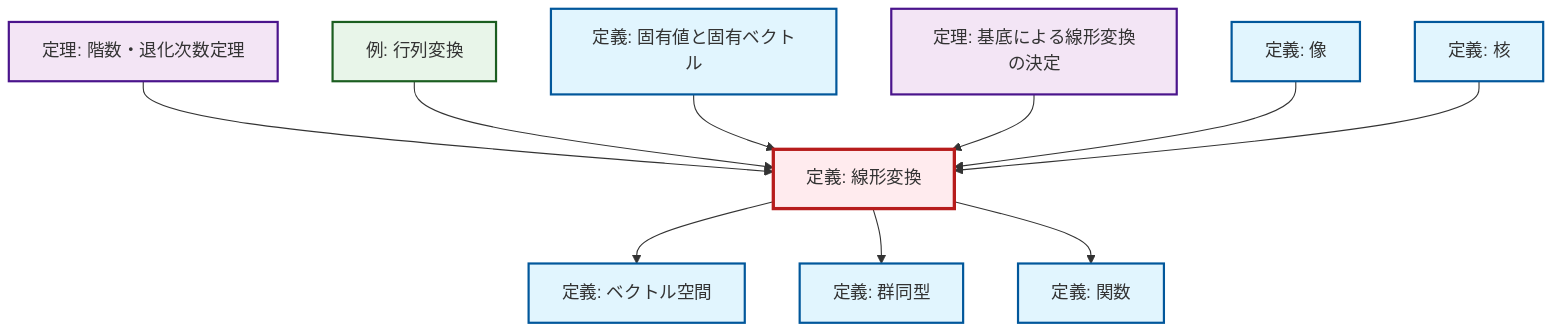graph TD
    classDef definition fill:#e1f5fe,stroke:#01579b,stroke-width:2px
    classDef theorem fill:#f3e5f5,stroke:#4a148c,stroke-width:2px
    classDef axiom fill:#fff3e0,stroke:#e65100,stroke-width:2px
    classDef example fill:#e8f5e9,stroke:#1b5e20,stroke-width:2px
    classDef current fill:#ffebee,stroke:#b71c1c,stroke-width:3px
    def-image["定義: 像"]:::definition
    def-eigenvalue-eigenvector["定義: 固有値と固有ベクトル"]:::definition
    thm-rank-nullity["定理: 階数・退化次数定理"]:::theorem
    def-kernel["定義: 核"]:::definition
    def-isomorphism["定義: 群同型"]:::definition
    def-vector-space["定義: ベクトル空間"]:::definition
    def-linear-transformation["定義: 線形変換"]:::definition
    ex-matrix-transformation["例: 行列変換"]:::example
    thm-linear-transformation-basis["定理: 基底による線形変換の決定"]:::theorem
    def-function["定義: 関数"]:::definition
    def-linear-transformation --> def-vector-space
    def-linear-transformation --> def-isomorphism
    thm-rank-nullity --> def-linear-transformation
    ex-matrix-transformation --> def-linear-transformation
    def-eigenvalue-eigenvector --> def-linear-transformation
    thm-linear-transformation-basis --> def-linear-transformation
    def-image --> def-linear-transformation
    def-kernel --> def-linear-transformation
    def-linear-transformation --> def-function
    class def-linear-transformation current